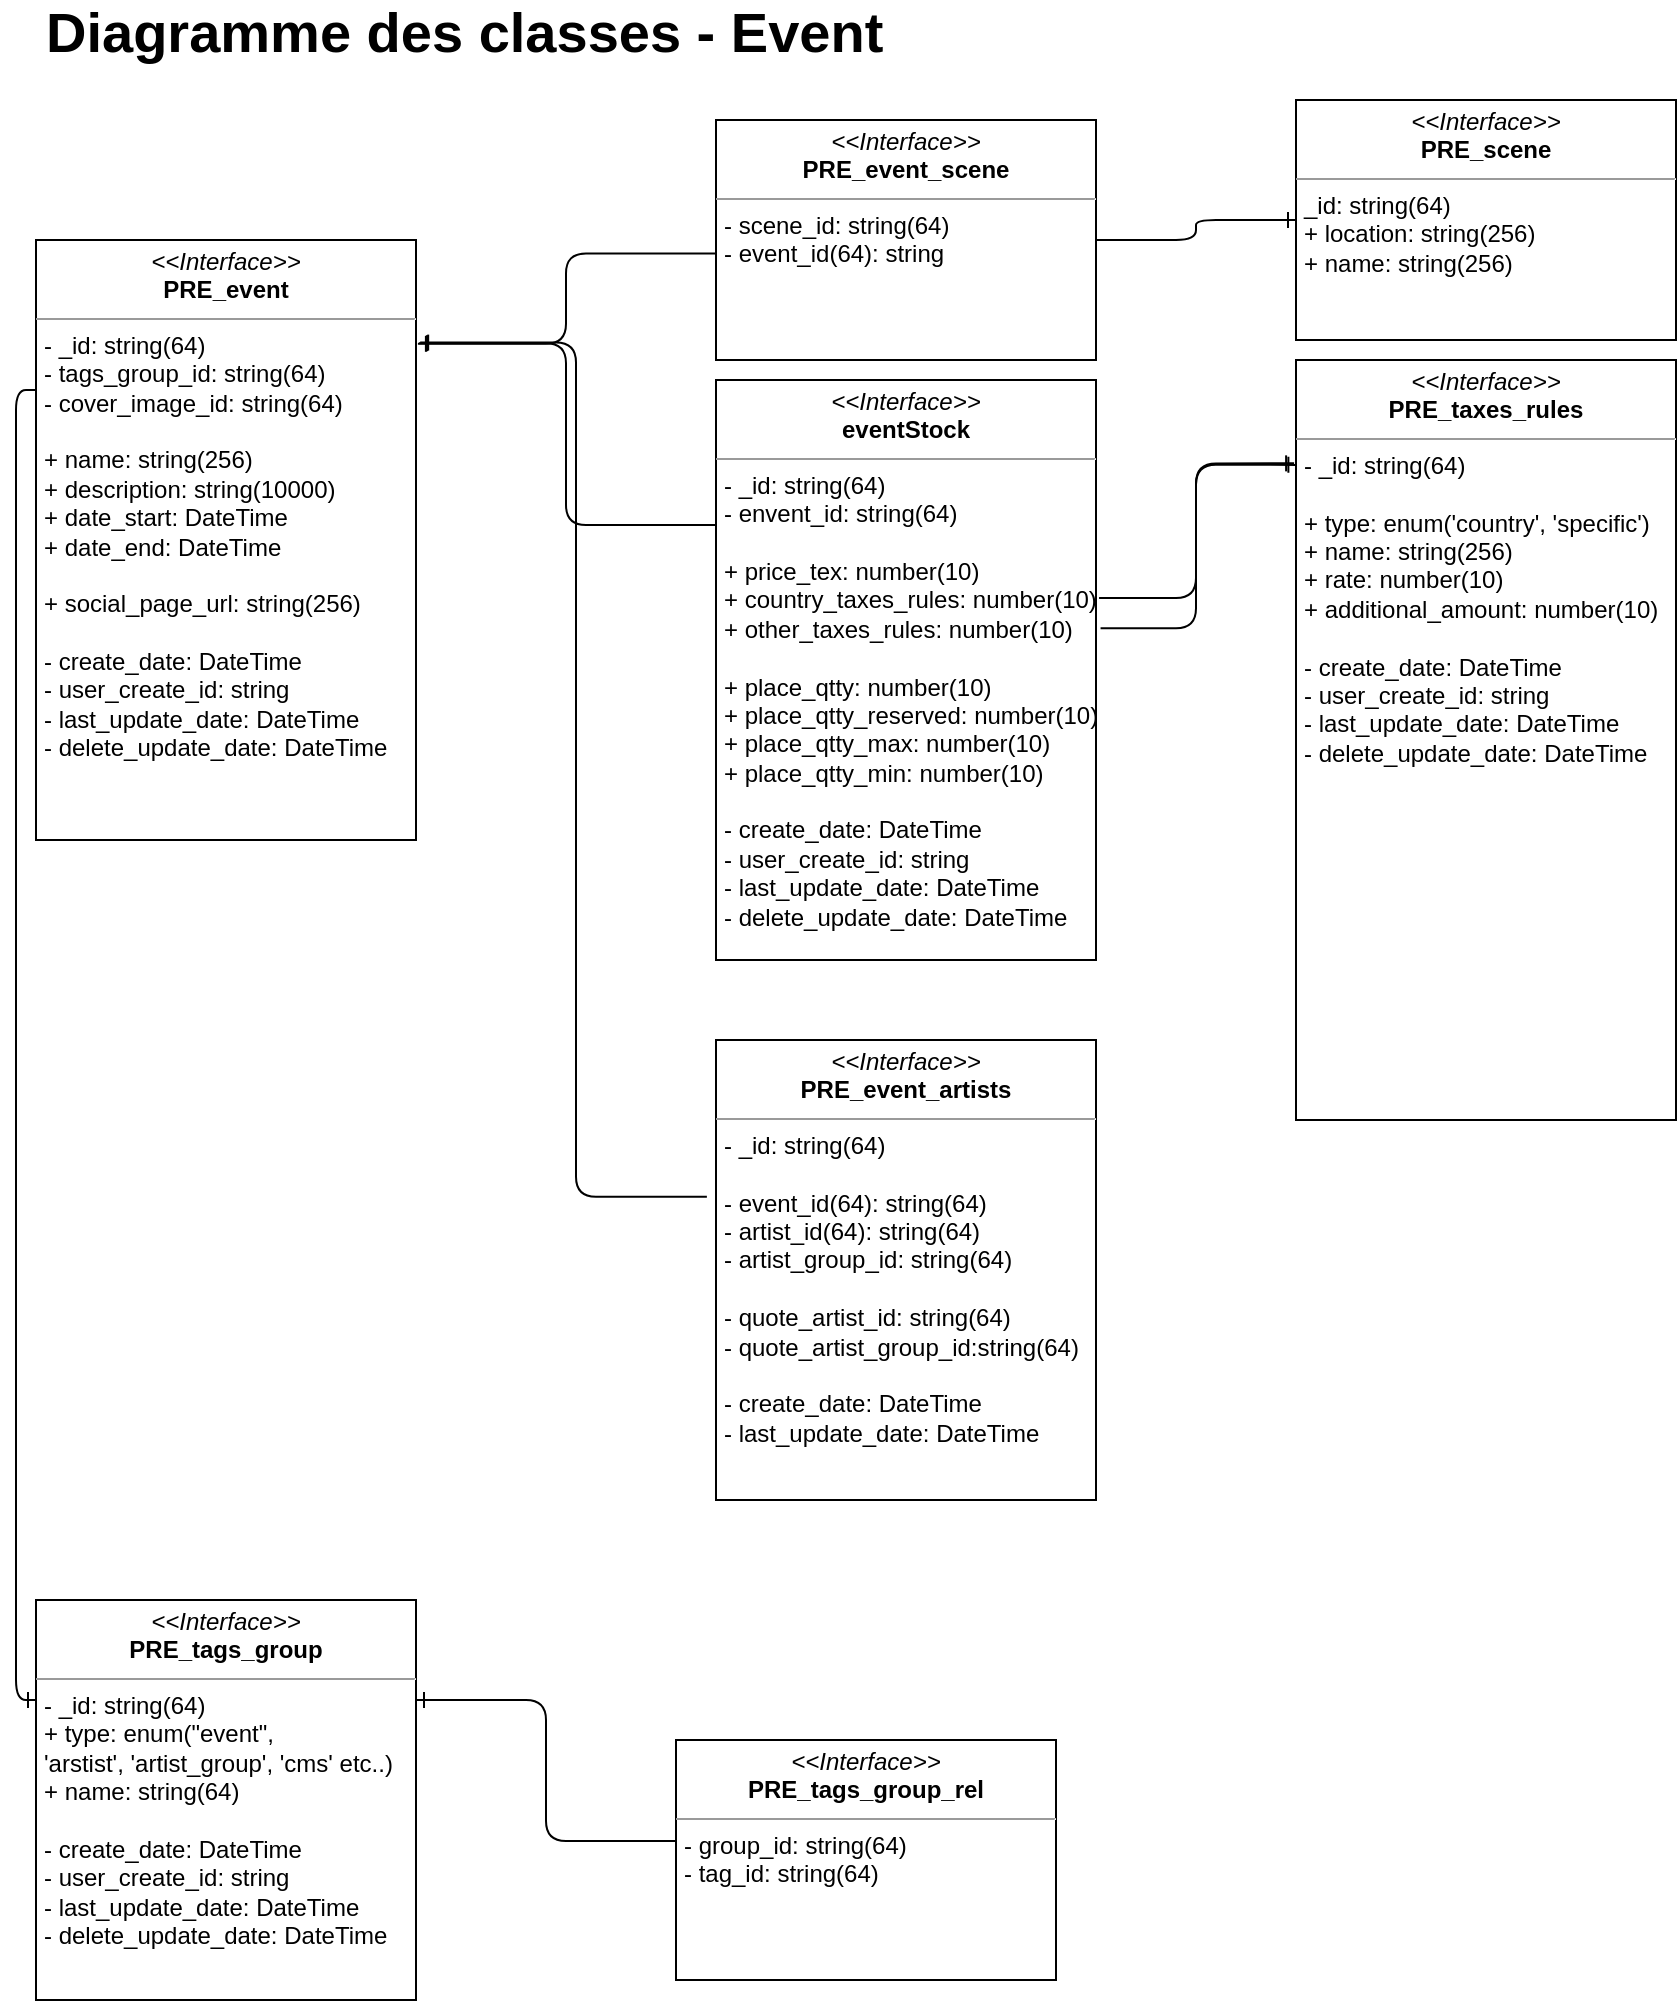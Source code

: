 <mxfile>
    <diagram id="-iXJtm9H_8Xi0VNRsx2e" name="Page-1">
        <mxGraphModel dx="778" dy="583" grid="1" gridSize="10" guides="1" tooltips="1" connect="1" arrows="1" fold="1" page="1" pageScale="1" pageWidth="850" pageHeight="1100" math="0" shadow="0">
            <root>
                <mxCell id="0"/>
                <mxCell id="1" parent="0"/>
                <mxCell id="30" style="edgeStyle=orthogonalEdgeStyle;html=1;exitX=0;exitY=0.25;exitDx=0;exitDy=0;fontSize=28;endArrow=ERone;endFill=0;entryX=0;entryY=0.25;entryDx=0;entryDy=0;" edge="1" parent="1" source="11" target="18">
                    <mxGeometry relative="1" as="geometry">
                        <mxPoint x="-70" y="900" as="targetPoint"/>
                    </mxGeometry>
                </mxCell>
                <mxCell id="11" value="&lt;p style=&quot;margin:0px;margin-top:4px;text-align:center;&quot;&gt;&lt;i&gt;&amp;lt;&amp;lt;Interface&amp;gt;&amp;gt;&lt;/i&gt;&lt;br&gt;&lt;b&gt;PRE_event&lt;/b&gt;&lt;/p&gt;&lt;hr size=&quot;1&quot;&gt;&lt;p style=&quot;margin:0px;margin-left:4px;&quot;&gt;- _id: string(64)&lt;/p&gt;&lt;p style=&quot;margin: 0px 0px 0px 4px;&quot;&gt;- tags_group_id: string(64)&lt;/p&gt;&lt;p style=&quot;margin: 0px 0px 0px 4px;&quot;&gt;&lt;span style=&quot;background-color: initial;&quot;&gt;- cover_image_id: string(64)&lt;/span&gt;&lt;br&gt;&lt;/p&gt;&lt;p style=&quot;margin:0px;margin-left:4px;&quot;&gt;&lt;br&gt;&lt;/p&gt;&lt;p style=&quot;margin:0px;margin-left:4px;&quot;&gt;+ name: string(256)&lt;/p&gt;&lt;p style=&quot;margin:0px;margin-left:4px;&quot;&gt;+ description: string(10000)&lt;/p&gt;&lt;p style=&quot;margin:0px;margin-left:4px;&quot;&gt;+ date_start: DateTime&lt;/p&gt;&lt;p style=&quot;margin:0px;margin-left:4px;&quot;&gt;+ date_end: DateTime&lt;/p&gt;&lt;p style=&quot;margin:0px;margin-left:4px;&quot;&gt;&lt;br&gt;&lt;/p&gt;&lt;p style=&quot;margin:0px;margin-left:4px;&quot;&gt;+ social_page_url: string(256)&lt;br&gt;&lt;/p&gt;&lt;p style=&quot;margin:0px;margin-left:4px;&quot;&gt;&lt;br&gt;&lt;/p&gt;&lt;p style=&quot;margin:0px;margin-left:4px;&quot;&gt;- create_date: DateTime&lt;/p&gt;&lt;p style=&quot;margin:0px;margin-left:4px;&quot;&gt;- user_create_id: string&lt;/p&gt;&lt;p style=&quot;margin:0px;margin-left:4px;&quot;&gt;- last_update_date: DateTime&lt;/p&gt;&lt;p style=&quot;margin:0px;margin-left:4px;&quot;&gt;- delete_update_date: DateTime&lt;/p&gt;&lt;p style=&quot;margin:0px;margin-left:4px;&quot;&gt;&lt;br&gt;&lt;/p&gt;" style="verticalAlign=top;align=left;overflow=fill;fontSize=12;fontFamily=Helvetica;html=1;" vertex="1" parent="1">
                    <mxGeometry x="30" y="140" width="190" height="300" as="geometry"/>
                </mxCell>
                <mxCell id="28" style="edgeStyle=orthogonalEdgeStyle;html=1;exitX=1.008;exitY=0.376;exitDx=0;exitDy=0;entryX=-0.005;entryY=0.136;entryDx=0;entryDy=0;entryPerimeter=0;fontSize=28;endArrow=ERone;endFill=0;exitPerimeter=0;" edge="1" parent="1" source="12" target="14">
                    <mxGeometry relative="1" as="geometry"/>
                </mxCell>
                <mxCell id="12" value="&lt;p style=&quot;margin:0px;margin-top:4px;text-align:center;&quot;&gt;&lt;i&gt;&amp;lt;&amp;lt;Interface&amp;gt;&amp;gt;&lt;/i&gt;&lt;br&gt;&lt;b&gt;eventStock&lt;/b&gt;&lt;/p&gt;&lt;hr size=&quot;1&quot;&gt;&lt;p style=&quot;margin:0px;margin-left:4px;&quot;&gt;- _id: string(64)&lt;/p&gt;&lt;p style=&quot;margin:0px;margin-left:4px;&quot;&gt;- envent_id: string(64)&lt;/p&gt;&lt;p style=&quot;margin: 0px 0px 0px 4px;&quot;&gt;&lt;br&gt;&lt;/p&gt;&lt;p style=&quot;margin: 0px 0px 0px 4px;&quot;&gt;+ price_tex: number(10)&lt;/p&gt;&lt;p style=&quot;margin: 0px 0px 0px 4px;&quot;&gt;+ country_taxes_rules: number(10)&lt;/p&gt;&lt;p style=&quot;margin: 0px 0px 0px 4px;&quot;&gt;+ other_taxes_rules: number(10)&lt;/p&gt;&lt;p style=&quot;margin: 0px 0px 0px 4px;&quot;&gt;&lt;br&gt;&lt;/p&gt;&lt;p style=&quot;margin:0px;margin-left:4px;&quot;&gt;+ place_qtty: number(10)&lt;/p&gt;&lt;p style=&quot;margin:0px;margin-left:4px;&quot;&gt;+ place_qtty_reserved: number(10)&lt;/p&gt;&lt;p style=&quot;margin:0px;margin-left:4px;&quot;&gt;+ place_qtty_max: number(10)&lt;/p&gt;&lt;p style=&quot;margin:0px;margin-left:4px;&quot;&gt;+ place_qtty_min: number(10)&lt;span style=&quot;background-color: initial;&quot;&gt;&amp;nbsp;&lt;/span&gt;&lt;/p&gt;&lt;p style=&quot;margin:0px;margin-left:4px;&quot;&gt;&lt;br&gt;&lt;/p&gt;&lt;p style=&quot;margin: 0px 0px 0px 4px;&quot;&gt;- create_date: DateTime&lt;/p&gt;&lt;p style=&quot;margin: 0px 0px 0px 4px;&quot;&gt;- user_create_id: string&lt;/p&gt;&lt;p style=&quot;margin: 0px 0px 0px 4px;&quot;&gt;- last_update_date: DateTime&lt;/p&gt;&lt;p style=&quot;margin: 0px 0px 0px 4px;&quot;&gt;- delete_update_date: DateTime&lt;/p&gt;" style="verticalAlign=top;align=left;overflow=fill;fontSize=12;fontFamily=Helvetica;html=1;" vertex="1" parent="1">
                    <mxGeometry x="370" y="210" width="190" height="290" as="geometry"/>
                </mxCell>
                <mxCell id="23" style="edgeStyle=orthogonalEdgeStyle;html=1;fontSize=28;endArrow=ERone;endFill=0;entryX=1.008;entryY=0.172;entryDx=0;entryDy=0;entryPerimeter=0;exitX=0;exitY=0.25;exitDx=0;exitDy=0;" edge="1" parent="1" source="12" target="11">
                    <mxGeometry relative="1" as="geometry">
                        <mxPoint x="710" y="360" as="sourcePoint"/>
                        <mxPoint x="322" y="320" as="targetPoint"/>
                    </mxGeometry>
                </mxCell>
                <mxCell id="24" style="edgeStyle=orthogonalEdgeStyle;html=1;exitX=-0.024;exitY=0.341;exitDx=0;exitDy=0;entryX=1.011;entryY=0.171;entryDx=0;entryDy=0;entryPerimeter=0;fontSize=28;endArrow=ERone;endFill=0;exitPerimeter=0;" edge="1" parent="1" source="13" target="11">
                    <mxGeometry relative="1" as="geometry">
                        <Array as="points">
                            <mxPoint x="300" y="618"/>
                            <mxPoint x="300" y="191"/>
                        </Array>
                    </mxGeometry>
                </mxCell>
                <mxCell id="13" value="&lt;p style=&quot;margin:0px;margin-top:4px;text-align:center;&quot;&gt;&lt;i&gt;&amp;lt;&amp;lt;Interface&amp;gt;&amp;gt;&lt;/i&gt;&lt;br&gt;&lt;b&gt;PRE_event_artists&lt;/b&gt;&lt;/p&gt;&lt;hr size=&quot;1&quot;&gt;&lt;p style=&quot;margin:0px;margin-left:4px;&quot;&gt;- _id: string(64)&lt;/p&gt;&lt;p style=&quot;margin:0px;margin-left:4px;&quot;&gt;&lt;br&gt;- event_id(64): string(64)&lt;/p&gt;&lt;p style=&quot;margin:0px;margin-left:4px;&quot;&gt;- artist_id(64): string(64)&lt;/p&gt;&lt;p style=&quot;margin:0px;margin-left:4px;&quot;&gt;- artist_group_id: string(64)&lt;/p&gt;&lt;p style=&quot;margin:0px;margin-left:4px;&quot;&gt;&lt;br&gt;&lt;/p&gt;&lt;p style=&quot;margin:0px;margin-left:4px;&quot;&gt;- quote_artist_id: string(64)&lt;/p&gt;&lt;p style=&quot;margin:0px;margin-left:4px;&quot;&gt;- quote_artist_group_id:string(64)&lt;/p&gt;&lt;p style=&quot;margin:0px;margin-left:4px;&quot;&gt;&lt;br&gt;&lt;/p&gt;&lt;p style=&quot;margin:0px;margin-left:4px;&quot;&gt;- create_date: DateTime&lt;/p&gt;&lt;p style=&quot;margin:0px;margin-left:4px;&quot;&gt;- last_update_date: DateTime&lt;/p&gt;&lt;p style=&quot;margin:0px;margin-left:4px;&quot;&gt;&lt;br&gt;&lt;/p&gt;" style="verticalAlign=top;align=left;overflow=fill;fontSize=12;fontFamily=Helvetica;html=1;" vertex="1" parent="1">
                    <mxGeometry x="370" y="540" width="190" height="230" as="geometry"/>
                </mxCell>
                <mxCell id="14" value="&lt;p style=&quot;margin:0px;margin-top:4px;text-align:center;&quot;&gt;&lt;i&gt;&amp;lt;&amp;lt;Interface&amp;gt;&amp;gt;&lt;/i&gt;&lt;br&gt;&lt;b&gt;PRE_taxes_rules&lt;/b&gt;&lt;/p&gt;&lt;hr size=&quot;1&quot;&gt;&lt;p style=&quot;margin:0px;margin-left:4px;&quot;&gt;- _id: string(64)&lt;/p&gt;&lt;p style=&quot;margin:0px;margin-left:4px;&quot;&gt;&lt;br&gt;&lt;/p&gt;&lt;p style=&quot;margin:0px;margin-left:4px;&quot;&gt;+ type: enum('country', 'specific')&lt;br&gt;+ name: string(256)&lt;/p&gt;&lt;p style=&quot;margin:0px;margin-left:4px;&quot;&gt;+ rate: number(10)&lt;/p&gt;&lt;p style=&quot;margin:0px;margin-left:4px;&quot;&gt;+ additional_amount: number(10)&lt;/p&gt;&lt;p style=&quot;margin:0px;margin-left:4px;&quot;&gt;&lt;br&gt;&lt;/p&gt;&lt;p style=&quot;margin: 0px 0px 0px 4px;&quot;&gt;- create_date: DateTime&lt;/p&gt;&lt;p style=&quot;margin: 0px 0px 0px 4px;&quot;&gt;- user_create_id: string&lt;/p&gt;&lt;p style=&quot;margin: 0px 0px 0px 4px;&quot;&gt;- last_update_date: DateTime&lt;/p&gt;&lt;p style=&quot;margin: 0px 0px 0px 4px;&quot;&gt;- delete_update_date: DateTime&lt;/p&gt;&lt;p style=&quot;margin:0px;margin-left:4px;&quot;&gt;&lt;br&gt;&lt;/p&gt;" style="verticalAlign=top;align=left;overflow=fill;fontSize=12;fontFamily=Helvetica;html=1;" vertex="1" parent="1">
                    <mxGeometry x="660" y="200" width="190" height="380" as="geometry"/>
                </mxCell>
                <mxCell id="21" style="edgeStyle=orthogonalEdgeStyle;html=1;exitX=1;exitY=0.5;exitDx=0;exitDy=0;entryX=0;entryY=0.5;entryDx=0;entryDy=0;fontSize=28;endArrow=ERone;endFill=0;" edge="1" parent="1" source="15" target="20">
                    <mxGeometry relative="1" as="geometry"/>
                </mxCell>
                <mxCell id="22" style="edgeStyle=orthogonalEdgeStyle;html=1;exitX=-0.002;exitY=0.556;exitDx=0;exitDy=0;fontSize=28;endArrow=ERone;endFill=0;entryX=1.005;entryY=0.173;entryDx=0;entryDy=0;entryPerimeter=0;exitPerimeter=0;" edge="1" parent="1" source="15" target="11">
                    <mxGeometry relative="1" as="geometry">
                        <mxPoint x="390" y="250" as="targetPoint"/>
                    </mxGeometry>
                </mxCell>
                <mxCell id="15" value="&lt;p style=&quot;margin:0px;margin-top:4px;text-align:center;&quot;&gt;&lt;i&gt;&amp;lt;&amp;lt;Interface&amp;gt;&amp;gt;&lt;/i&gt;&lt;br&gt;&lt;b&gt;PRE_event_scene&lt;/b&gt;&lt;/p&gt;&lt;hr size=&quot;1&quot;&gt;&lt;p style=&quot;margin:0px;margin-left:4px;&quot;&gt;- scene_id: string(64)&lt;/p&gt;&lt;p style=&quot;margin:0px;margin-left:4px;&quot;&gt;- event_id(64): string&lt;br&gt;&lt;/p&gt;&lt;p style=&quot;margin:0px;margin-left:4px;&quot;&gt;&lt;br&gt;&lt;/p&gt;&lt;p style=&quot;margin:0px;margin-left:4px;&quot;&gt;&amp;nbsp;&lt;/p&gt;" style="verticalAlign=top;align=left;overflow=fill;fontSize=12;fontFamily=Helvetica;html=1;" vertex="1" parent="1">
                    <mxGeometry x="370" y="80" width="190" height="120" as="geometry"/>
                </mxCell>
                <mxCell id="16" value="Diagramme des classes - Event" style="text;align=left;fontStyle=1;verticalAlign=middle;spacingLeft=3;spacingRight=3;strokeColor=none;rotatable=0;points=[[0,0.5],[1,0.5]];portConstraint=eastwest;fontSize=28;" vertex="1" parent="1">
                    <mxGeometry x="30" y="20" width="820" height="26" as="geometry"/>
                </mxCell>
                <mxCell id="31" style="edgeStyle=orthogonalEdgeStyle;html=1;exitX=-0.002;exitY=0.421;exitDx=0;exitDy=0;fontSize=28;endArrow=ERone;endFill=0;exitPerimeter=0;entryX=1;entryY=0.25;entryDx=0;entryDy=0;" edge="1" parent="1" source="19" target="18">
                    <mxGeometry relative="1" as="geometry"/>
                </mxCell>
                <mxCell id="18" value="&lt;p style=&quot;margin:0px;margin-top:4px;text-align:center;&quot;&gt;&lt;i&gt;&amp;lt;&amp;lt;Interface&amp;gt;&amp;gt;&lt;/i&gt;&lt;br&gt;&lt;b&gt;PRE_tags_group&lt;/b&gt;&lt;/p&gt;&lt;hr size=&quot;1&quot;&gt;&lt;p style=&quot;margin:0px;margin-left:4px;&quot;&gt;- _id: string(64)&lt;/p&gt;&lt;p style=&quot;margin:0px;margin-left:4px;&quot;&gt;+ type: enum(&quot;event&quot;,&amp;nbsp;&lt;/p&gt;&lt;p style=&quot;margin:0px;margin-left:4px;&quot;&gt;'arstist', 'artist_group', 'cms' etc..)&lt;/p&gt;&lt;p style=&quot;margin:0px;margin-left:4px;&quot;&gt;+ name: string(64)&lt;/p&gt;&lt;p style=&quot;margin:0px;margin-left:4px;&quot;&gt;&lt;br&gt;&lt;/p&gt;&lt;p style=&quot;margin: 0px 0px 0px 4px;&quot;&gt;- create_date: DateTime&lt;/p&gt;&lt;p style=&quot;margin: 0px 0px 0px 4px;&quot;&gt;- user_create_id: string&lt;/p&gt;&lt;p style=&quot;margin: 0px 0px 0px 4px;&quot;&gt;- last_update_date: DateTime&lt;/p&gt;&lt;p style=&quot;margin: 0px 0px 0px 4px;&quot;&gt;- delete_update_date: DateTime&lt;/p&gt;&lt;p style=&quot;margin:0px;margin-left:4px;&quot;&gt;&lt;br&gt;&lt;/p&gt;" style="verticalAlign=top;align=left;overflow=fill;fontSize=12;fontFamily=Helvetica;html=1;" vertex="1" parent="1">
                    <mxGeometry x="30" y="820" width="190" height="200" as="geometry"/>
                </mxCell>
                <mxCell id="19" value="&lt;p style=&quot;margin:0px;margin-top:4px;text-align:center;&quot;&gt;&lt;i&gt;&amp;lt;&amp;lt;Interface&amp;gt;&amp;gt;&lt;/i&gt;&lt;br&gt;&lt;b&gt;PRE_tags_group_rel&lt;/b&gt;&lt;/p&gt;&lt;hr size=&quot;1&quot;&gt;&lt;p style=&quot;margin:0px;margin-left:4px;&quot;&gt;- group_id: string(64)&lt;/p&gt;&lt;p style=&quot;margin:0px;margin-left:4px;&quot;&gt;- tag_id: string(64)&lt;/p&gt;" style="verticalAlign=top;align=left;overflow=fill;fontSize=12;fontFamily=Helvetica;html=1;" vertex="1" parent="1">
                    <mxGeometry x="350" y="890" width="190" height="120" as="geometry"/>
                </mxCell>
                <mxCell id="20" value="&lt;p style=&quot;margin:0px;margin-top:4px;text-align:center;&quot;&gt;&lt;i&gt;&amp;lt;&amp;lt;Interface&amp;gt;&amp;gt;&lt;/i&gt;&lt;br&gt;&lt;b&gt;PRE_scene&lt;/b&gt;&lt;/p&gt;&lt;hr size=&quot;1&quot;&gt;&lt;p style=&quot;margin: 0px 0px 0px 4px;&quot;&gt;_id: string(64)&lt;/p&gt;&lt;p style=&quot;margin: 0px 0px 0px 4px;&quot;&gt;+ location: string(256)&lt;/p&gt;&lt;p style=&quot;margin: 0px 0px 0px 4px;&quot;&gt;+ name: string(256)&lt;/p&gt;&lt;p style=&quot;margin:0px;margin-left:4px;&quot;&gt;&lt;br&gt;&lt;/p&gt;&lt;p style=&quot;margin:0px;margin-left:4px;&quot;&gt;&amp;nbsp;&lt;/p&gt;" style="verticalAlign=top;align=left;overflow=fill;fontSize=12;fontFamily=Helvetica;html=1;" vertex="1" parent="1">
                    <mxGeometry x="660" y="70" width="190" height="120" as="geometry"/>
                </mxCell>
                <mxCell id="29" style="edgeStyle=orthogonalEdgeStyle;html=1;exitX=1.012;exitY=0.428;exitDx=0;exitDy=0;fontSize=28;endArrow=ERone;endFill=0;exitPerimeter=0;entryX=0.001;entryY=0.138;entryDx=0;entryDy=0;entryPerimeter=0;" edge="1" parent="1" source="12" target="14">
                    <mxGeometry relative="1" as="geometry">
                        <mxPoint x="621.52" y="349.04" as="sourcePoint"/>
                        <mxPoint x="1030" y="280" as="targetPoint"/>
                    </mxGeometry>
                </mxCell>
            </root>
        </mxGraphModel>
    </diagram>
</mxfile>